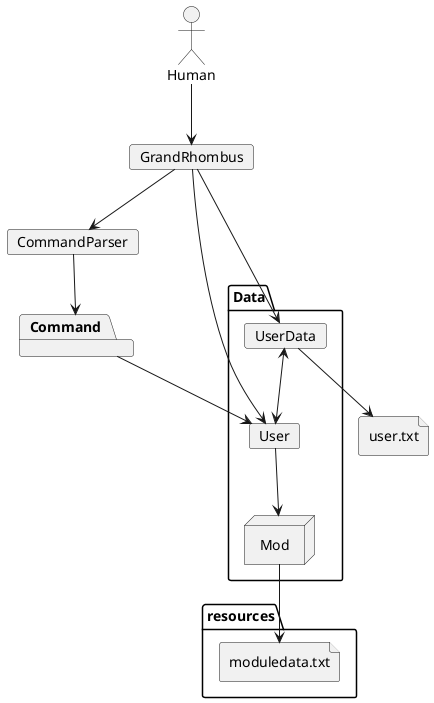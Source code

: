 @startuml
'https://plantuml.com/deployment-diagram

actor Human
card GrandRhombus

package Command
package Data {
    card User
    card UserData
    Node Mod
}
folder resources {
    file moduledata.txt
}
card CommandParser
file user.txt

Human --> GrandRhombus
GrandRhombus --> UserData
GrandRhombus --> User
GrandRhombus --> CommandParser
CommandParser --> Command
Command --> User
UserData <--> User
UserData --> user.txt
User --> Mod
Mod --> moduledata.txt



@enduml